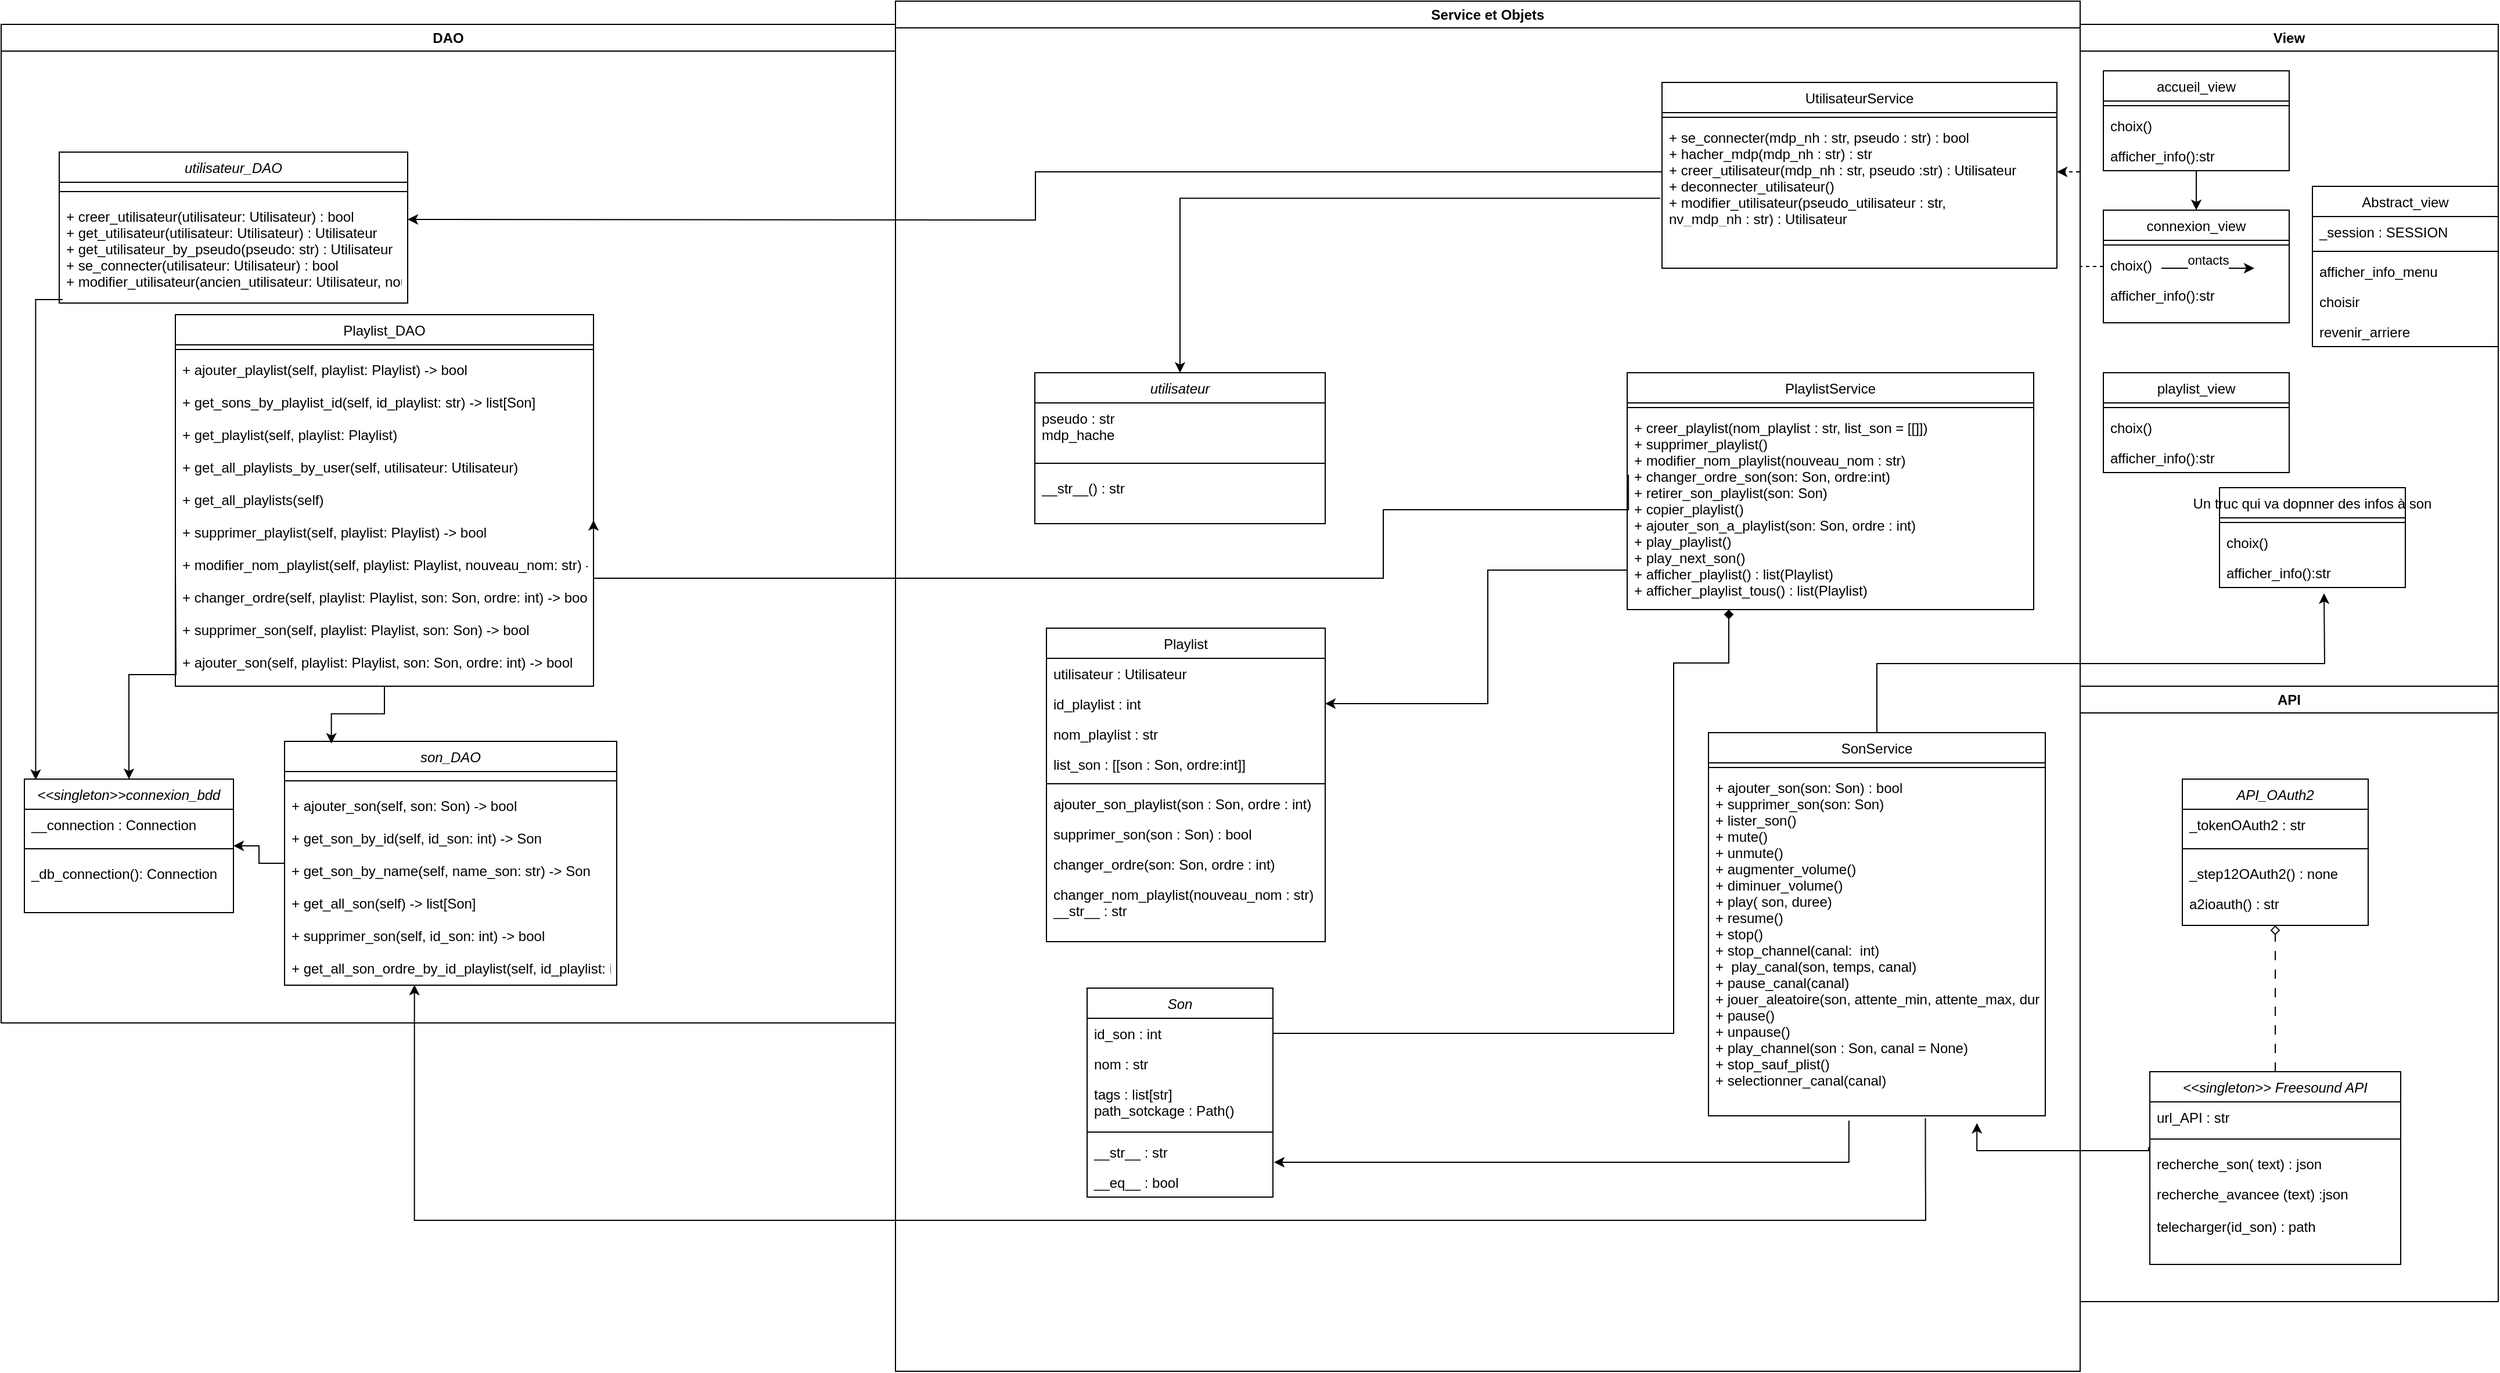 <mxfile version="24.8.8">
  <diagram id="C5RBs43oDa-KdzZeNtuy" name="Page-1">
    <mxGraphModel dx="1914" dy="874" grid="1" gridSize="10" guides="1" tooltips="1" connect="1" arrows="1" fold="1" page="1" pageScale="1" pageWidth="827" pageHeight="1169" math="0" shadow="0">
      <root>
        <mxCell id="WIyWlLk6GJQsqaUBKTNV-0" />
        <mxCell id="WIyWlLk6GJQsqaUBKTNV-1" parent="WIyWlLk6GJQsqaUBKTNV-0" />
        <mxCell id="UJgr32r0x14f-edrb7Fj-38" value="View" style="swimlane;whiteSpace=wrap;html=1;" parent="WIyWlLk6GJQsqaUBKTNV-1" vertex="1">
          <mxGeometry x="1170" y="100" width="360" height="570" as="geometry" />
        </mxCell>
        <mxCell id="UJgr32r0x14f-edrb7Fj-39" value="Abstract_view" style="swimlane;fontStyle=0;align=center;verticalAlign=top;childLayout=stackLayout;horizontal=1;startSize=26;horizontalStack=0;resizeParent=1;resizeLast=0;collapsible=1;marginBottom=0;rounded=0;shadow=0;strokeWidth=1;" parent="UJgr32r0x14f-edrb7Fj-38" vertex="1">
          <mxGeometry x="200" y="139.5" width="160" height="138" as="geometry">
            <mxRectangle x="340" y="380" width="170" height="26" as="alternateBounds" />
          </mxGeometry>
        </mxCell>
        <mxCell id="UJgr32r0x14f-edrb7Fj-40" value="_session : SESSION" style="text;align=left;verticalAlign=top;spacingLeft=4;spacingRight=4;overflow=hidden;rotatable=0;points=[[0,0.5],[1,0.5]];portConstraint=eastwest;" parent="UJgr32r0x14f-edrb7Fj-39" vertex="1">
          <mxGeometry y="26" width="160" height="26" as="geometry" />
        </mxCell>
        <mxCell id="UJgr32r0x14f-edrb7Fj-41" value="" style="line;html=1;strokeWidth=1;align=left;verticalAlign=middle;spacingTop=-1;spacingLeft=3;spacingRight=3;rotatable=0;labelPosition=right;points=[];portConstraint=eastwest;" parent="UJgr32r0x14f-edrb7Fj-39" vertex="1">
          <mxGeometry y="52" width="160" height="8" as="geometry" />
        </mxCell>
        <mxCell id="UJgr32r0x14f-edrb7Fj-107" value="afficher_info_menu" style="text;align=left;verticalAlign=top;spacingLeft=4;spacingRight=4;overflow=hidden;rotatable=0;points=[[0,0.5],[1,0.5]];portConstraint=eastwest;" parent="UJgr32r0x14f-edrb7Fj-39" vertex="1">
          <mxGeometry y="60" width="160" height="26" as="geometry" />
        </mxCell>
        <mxCell id="UJgr32r0x14f-edrb7Fj-108" value="choisir" style="text;align=left;verticalAlign=top;spacingLeft=4;spacingRight=4;overflow=hidden;rotatable=0;points=[[0,0.5],[1,0.5]];portConstraint=eastwest;" parent="UJgr32r0x14f-edrb7Fj-39" vertex="1">
          <mxGeometry y="86" width="160" height="26" as="geometry" />
        </mxCell>
        <mxCell id="UJgr32r0x14f-edrb7Fj-109" value="revenir_arriere" style="text;align=left;verticalAlign=top;spacingLeft=4;spacingRight=4;overflow=hidden;rotatable=0;points=[[0,0.5],[1,0.5]];portConstraint=eastwest;" parent="UJgr32r0x14f-edrb7Fj-39" vertex="1">
          <mxGeometry y="112" width="160" height="26" as="geometry" />
        </mxCell>
        <mxCell id="VLZR5v5O_BQbN2B3aegR-58" style="edgeStyle=orthogonalEdgeStyle;rounded=0;orthogonalLoop=1;jettySize=auto;html=1;entryX=0.5;entryY=0;entryDx=0;entryDy=0;" parent="UJgr32r0x14f-edrb7Fj-38" source="UJgr32r0x14f-edrb7Fj-42" target="UJgr32r0x14f-edrb7Fj-45" edge="1">
          <mxGeometry relative="1" as="geometry" />
        </mxCell>
        <mxCell id="UJgr32r0x14f-edrb7Fj-42" value="accueil_view" style="swimlane;fontStyle=0;align=center;verticalAlign=top;childLayout=stackLayout;horizontal=1;startSize=26;horizontalStack=0;resizeParent=1;resizeLast=0;collapsible=1;marginBottom=0;rounded=0;shadow=0;strokeWidth=1;" parent="UJgr32r0x14f-edrb7Fj-38" vertex="1">
          <mxGeometry x="20" y="40" width="160" height="86" as="geometry">
            <mxRectangle x="340" y="380" width="170" height="26" as="alternateBounds" />
          </mxGeometry>
        </mxCell>
        <mxCell id="UJgr32r0x14f-edrb7Fj-44" value="" style="line;html=1;strokeWidth=1;align=left;verticalAlign=middle;spacingTop=-1;spacingLeft=3;spacingRight=3;rotatable=0;labelPosition=right;points=[];portConstraint=eastwest;" parent="UJgr32r0x14f-edrb7Fj-42" vertex="1">
          <mxGeometry y="26" width="160" height="8" as="geometry" />
        </mxCell>
        <mxCell id="VLZR5v5O_BQbN2B3aegR-35" value="choix()" style="text;align=left;verticalAlign=top;spacingLeft=4;spacingRight=4;overflow=hidden;rotatable=0;points=[[0,0.5],[1,0.5]];portConstraint=eastwest;" parent="UJgr32r0x14f-edrb7Fj-42" vertex="1">
          <mxGeometry y="34" width="160" height="26" as="geometry" />
        </mxCell>
        <mxCell id="VLZR5v5O_BQbN2B3aegR-39" value="afficher_info():str" style="text;align=left;verticalAlign=top;spacingLeft=4;spacingRight=4;overflow=hidden;rotatable=0;points=[[0,0.5],[1,0.5]];portConstraint=eastwest;" parent="UJgr32r0x14f-edrb7Fj-42" vertex="1">
          <mxGeometry y="60" width="160" height="26" as="geometry" />
        </mxCell>
        <mxCell id="UJgr32r0x14f-edrb7Fj-45" value="connexion_view" style="swimlane;fontStyle=0;align=center;verticalAlign=top;childLayout=stackLayout;horizontal=1;startSize=26;horizontalStack=0;resizeParent=1;resizeLast=0;collapsible=1;marginBottom=0;rounded=0;shadow=0;strokeWidth=1;" parent="UJgr32r0x14f-edrb7Fj-38" vertex="1">
          <mxGeometry x="20" y="160" width="160" height="97" as="geometry">
            <mxRectangle x="340" y="380" width="170" height="26" as="alternateBounds" />
          </mxGeometry>
        </mxCell>
        <mxCell id="UJgr32r0x14f-edrb7Fj-47" value="" style="line;html=1;strokeWidth=1;align=left;verticalAlign=middle;spacingTop=-1;spacingLeft=3;spacingRight=3;rotatable=0;labelPosition=right;points=[];portConstraint=eastwest;" parent="UJgr32r0x14f-edrb7Fj-45" vertex="1">
          <mxGeometry y="26" width="160" height="8" as="geometry" />
        </mxCell>
        <mxCell id="VLZR5v5O_BQbN2B3aegR-36" value="choix()" style="text;align=left;verticalAlign=top;spacingLeft=4;spacingRight=4;overflow=hidden;rotatable=0;points=[[0,0.5],[1,0.5]];portConstraint=eastwest;" parent="UJgr32r0x14f-edrb7Fj-45" vertex="1">
          <mxGeometry y="34" width="160" height="26" as="geometry" />
        </mxCell>
        <mxCell id="VLZR5v5O_BQbN2B3aegR-40" value="afficher_info():str" style="text;align=left;verticalAlign=top;spacingLeft=4;spacingRight=4;overflow=hidden;rotatable=0;points=[[0,0.5],[1,0.5]];portConstraint=eastwest;" parent="UJgr32r0x14f-edrb7Fj-45" vertex="1">
          <mxGeometry y="60" width="160" height="26" as="geometry" />
        </mxCell>
        <mxCell id="UJgr32r0x14f-edrb7Fj-51" value="playlist_view" style="swimlane;fontStyle=0;align=center;verticalAlign=top;childLayout=stackLayout;horizontal=1;startSize=26;horizontalStack=0;resizeParent=1;resizeLast=0;collapsible=1;marginBottom=0;rounded=0;shadow=0;strokeWidth=1;" parent="UJgr32r0x14f-edrb7Fj-38" vertex="1">
          <mxGeometry x="20" y="300" width="160" height="86" as="geometry">
            <mxRectangle x="340" y="380" width="170" height="26" as="alternateBounds" />
          </mxGeometry>
        </mxCell>
        <mxCell id="UJgr32r0x14f-edrb7Fj-53" value="" style="line;html=1;strokeWidth=1;align=left;verticalAlign=middle;spacingTop=-1;spacingLeft=3;spacingRight=3;rotatable=0;labelPosition=right;points=[];portConstraint=eastwest;" parent="UJgr32r0x14f-edrb7Fj-51" vertex="1">
          <mxGeometry y="26" width="160" height="8" as="geometry" />
        </mxCell>
        <mxCell id="VLZR5v5O_BQbN2B3aegR-37" value="choix()" style="text;align=left;verticalAlign=top;spacingLeft=4;spacingRight=4;overflow=hidden;rotatable=0;points=[[0,0.5],[1,0.5]];portConstraint=eastwest;" parent="UJgr32r0x14f-edrb7Fj-51" vertex="1">
          <mxGeometry y="34" width="160" height="26" as="geometry" />
        </mxCell>
        <mxCell id="VLZR5v5O_BQbN2B3aegR-42" value="afficher_info():str" style="text;align=left;verticalAlign=top;spacingLeft=4;spacingRight=4;overflow=hidden;rotatable=0;points=[[0,0.5],[1,0.5]];portConstraint=eastwest;" parent="UJgr32r0x14f-edrb7Fj-51" vertex="1">
          <mxGeometry y="60" width="160" height="26" as="geometry" />
        </mxCell>
        <mxCell id="xGXVGMgRgatBavG7CIp4-12" value="Un truc qui va dopnner des infos à son&#xa;" style="swimlane;fontStyle=0;align=center;verticalAlign=top;childLayout=stackLayout;horizontal=1;startSize=26;horizontalStack=0;resizeParent=1;resizeLast=0;collapsible=1;marginBottom=0;rounded=0;shadow=0;strokeWidth=1;" parent="UJgr32r0x14f-edrb7Fj-38" vertex="1">
          <mxGeometry x="120" y="399" width="160" height="86" as="geometry">
            <mxRectangle x="340" y="380" width="170" height="26" as="alternateBounds" />
          </mxGeometry>
        </mxCell>
        <mxCell id="xGXVGMgRgatBavG7CIp4-13" value="" style="line;html=1;strokeWidth=1;align=left;verticalAlign=middle;spacingTop=-1;spacingLeft=3;spacingRight=3;rotatable=0;labelPosition=right;points=[];portConstraint=eastwest;" parent="xGXVGMgRgatBavG7CIp4-12" vertex="1">
          <mxGeometry y="26" width="160" height="8" as="geometry" />
        </mxCell>
        <mxCell id="xGXVGMgRgatBavG7CIp4-14" value="choix()" style="text;align=left;verticalAlign=top;spacingLeft=4;spacingRight=4;overflow=hidden;rotatable=0;points=[[0,0.5],[1,0.5]];portConstraint=eastwest;" parent="xGXVGMgRgatBavG7CIp4-12" vertex="1">
          <mxGeometry y="34" width="160" height="26" as="geometry" />
        </mxCell>
        <mxCell id="xGXVGMgRgatBavG7CIp4-15" value="afficher_info():str" style="text;align=left;verticalAlign=top;spacingLeft=4;spacingRight=4;overflow=hidden;rotatable=0;points=[[0,0.5],[1,0.5]];portConstraint=eastwest;" parent="xGXVGMgRgatBavG7CIp4-12" vertex="1">
          <mxGeometry y="60" width="160" height="26" as="geometry" />
        </mxCell>
        <mxCell id="UJgr32r0x14f-edrb7Fj-54" value="API" style="swimlane;whiteSpace=wrap;html=1;" parent="WIyWlLk6GJQsqaUBKTNV-1" vertex="1">
          <mxGeometry x="1170" y="670" width="360" height="530" as="geometry">
            <mxRectangle x="1170" y="670" width="60" height="30" as="alternateBounds" />
          </mxGeometry>
        </mxCell>
        <mxCell id="UJgr32r0x14f-edrb7Fj-5" value="&lt;&lt;singleton&gt;&gt; Freesound API" style="swimlane;fontStyle=2;align=center;verticalAlign=top;childLayout=stackLayout;horizontal=1;startSize=26;horizontalStack=0;resizeParent=1;resizeLast=0;collapsible=1;marginBottom=0;rounded=0;shadow=0;strokeWidth=1;" parent="UJgr32r0x14f-edrb7Fj-54" vertex="1">
          <mxGeometry x="60" y="332" width="216" height="166" as="geometry">
            <mxRectangle x="230" y="140" width="160" height="26" as="alternateBounds" />
          </mxGeometry>
        </mxCell>
        <mxCell id="UJgr32r0x14f-edrb7Fj-6" value="url_API : str" style="text;align=left;verticalAlign=top;spacingLeft=4;spacingRight=4;overflow=hidden;rotatable=0;points=[[0,0.5],[1,0.5]];portConstraint=eastwest;" parent="UJgr32r0x14f-edrb7Fj-5" vertex="1">
          <mxGeometry y="26" width="216" height="24" as="geometry" />
        </mxCell>
        <mxCell id="UJgr32r0x14f-edrb7Fj-10" value="" style="line;html=1;strokeWidth=1;align=left;verticalAlign=middle;spacingTop=-1;spacingLeft=3;spacingRight=3;rotatable=0;labelPosition=right;points=[];portConstraint=eastwest;" parent="UJgr32r0x14f-edrb7Fj-5" vertex="1">
          <mxGeometry y="50" width="216" height="16" as="geometry" />
        </mxCell>
        <mxCell id="UJgr32r0x14f-edrb7Fj-11" value="recherche_son( text) : json" style="text;align=left;verticalAlign=top;spacingLeft=4;spacingRight=4;overflow=hidden;rotatable=0;points=[[0,0.5],[1,0.5]];portConstraint=eastwest;rounded=0;shadow=0;html=0;" parent="UJgr32r0x14f-edrb7Fj-5" vertex="1">
          <mxGeometry y="66" width="216" height="26" as="geometry" />
        </mxCell>
        <mxCell id="UJgr32r0x14f-edrb7Fj-12" value="recherche_avancee (text) :json" style="text;align=left;verticalAlign=top;spacingLeft=4;spacingRight=4;overflow=hidden;rotatable=0;points=[[0,0.5],[1,0.5]];portConstraint=eastwest;" parent="UJgr32r0x14f-edrb7Fj-5" vertex="1">
          <mxGeometry y="92" width="216" height="28" as="geometry" />
        </mxCell>
        <mxCell id="k4YyRH8g6qEMDZz-mZ2C-24" value="telecharger(id_son) : path" style="text;align=left;verticalAlign=top;spacingLeft=4;spacingRight=4;overflow=hidden;rotatable=0;points=[[0,0.5],[1,0.5]];portConstraint=eastwest;rounded=0;shadow=0;html=0;" parent="UJgr32r0x14f-edrb7Fj-5" vertex="1">
          <mxGeometry y="120" width="216" height="26" as="geometry" />
        </mxCell>
        <mxCell id="UJgr32r0x14f-edrb7Fj-13" value="API_OAuth2" style="swimlane;fontStyle=2;align=center;verticalAlign=top;childLayout=stackLayout;horizontal=1;startSize=26;horizontalStack=0;resizeParent=1;resizeLast=0;collapsible=1;marginBottom=0;rounded=0;shadow=0;strokeWidth=1;" parent="UJgr32r0x14f-edrb7Fj-54" vertex="1">
          <mxGeometry x="88" y="80" width="160" height="126" as="geometry">
            <mxRectangle x="230" y="140" width="160" height="26" as="alternateBounds" />
          </mxGeometry>
        </mxCell>
        <mxCell id="UJgr32r0x14f-edrb7Fj-14" value="_tokenOAuth2 : str" style="text;align=left;verticalAlign=top;spacingLeft=4;spacingRight=4;overflow=hidden;rotatable=0;points=[[0,0.5],[1,0.5]];portConstraint=eastwest;" parent="UJgr32r0x14f-edrb7Fj-13" vertex="1">
          <mxGeometry y="26" width="160" height="26" as="geometry" />
        </mxCell>
        <mxCell id="UJgr32r0x14f-edrb7Fj-18" value="" style="line;html=1;strokeWidth=1;align=left;verticalAlign=middle;spacingTop=-1;spacingLeft=3;spacingRight=3;rotatable=0;labelPosition=right;points=[];portConstraint=eastwest;" parent="UJgr32r0x14f-edrb7Fj-13" vertex="1">
          <mxGeometry y="52" width="160" height="16" as="geometry" />
        </mxCell>
        <mxCell id="UJgr32r0x14f-edrb7Fj-19" value="_step12OAuth2() : none" style="text;align=left;verticalAlign=top;spacingLeft=4;spacingRight=4;overflow=hidden;rotatable=0;points=[[0,0.5],[1,0.5]];portConstraint=eastwest;rounded=0;shadow=0;html=0;" parent="UJgr32r0x14f-edrb7Fj-13" vertex="1">
          <mxGeometry y="68" width="160" height="26" as="geometry" />
        </mxCell>
        <mxCell id="UJgr32r0x14f-edrb7Fj-20" value="a2ioauth() : str" style="text;align=left;verticalAlign=top;spacingLeft=4;spacingRight=4;overflow=hidden;rotatable=0;points=[[0,0.5],[1,0.5]];portConstraint=eastwest;" parent="UJgr32r0x14f-edrb7Fj-13" vertex="1">
          <mxGeometry y="94" width="160" height="32" as="geometry" />
        </mxCell>
        <mxCell id="UJgr32r0x14f-edrb7Fj-104" style="edgeStyle=orthogonalEdgeStyle;rounded=0;orthogonalLoop=1;jettySize=auto;html=1;endArrow=diamond;endFill=0;dashed=1;dashPattern=8 8;" parent="UJgr32r0x14f-edrb7Fj-54" source="UJgr32r0x14f-edrb7Fj-5" target="UJgr32r0x14f-edrb7Fj-13" edge="1">
          <mxGeometry relative="1" as="geometry">
            <mxPoint x="170" y="210" as="targetPoint" />
          </mxGeometry>
        </mxCell>
        <mxCell id="UJgr32r0x14f-edrb7Fj-88" value="Service et Objets" style="swimlane;whiteSpace=wrap;html=1;" parent="WIyWlLk6GJQsqaUBKTNV-1" vertex="1">
          <mxGeometry x="150" y="80" width="1020" height="1180" as="geometry" />
        </mxCell>
        <mxCell id="k4YyRH8g6qEMDZz-mZ2C-4" value="Son" style="swimlane;fontStyle=2;align=center;verticalAlign=top;childLayout=stackLayout;horizontal=1;startSize=26;horizontalStack=0;resizeParent=1;resizeLast=0;collapsible=1;marginBottom=0;rounded=0;shadow=0;strokeWidth=1;" parent="UJgr32r0x14f-edrb7Fj-88" vertex="1">
          <mxGeometry x="165" y="850" width="160" height="180" as="geometry">
            <mxRectangle x="230" y="140" width="160" height="26" as="alternateBounds" />
          </mxGeometry>
        </mxCell>
        <mxCell id="k4YyRH8g6qEMDZz-mZ2C-5" value="id_son : int" style="text;align=left;verticalAlign=top;spacingLeft=4;spacingRight=4;overflow=hidden;rotatable=0;points=[[0,0.5],[1,0.5]];portConstraint=eastwest;rounded=0;shadow=0;html=0;" parent="k4YyRH8g6qEMDZz-mZ2C-4" vertex="1">
          <mxGeometry y="26" width="160" height="26" as="geometry" />
        </mxCell>
        <mxCell id="k4YyRH8g6qEMDZz-mZ2C-6" value="nom : str" style="text;align=left;verticalAlign=top;spacingLeft=4;spacingRight=4;overflow=hidden;rotatable=0;points=[[0,0.5],[1,0.5]];portConstraint=eastwest;rounded=0;shadow=0;html=0;" parent="k4YyRH8g6qEMDZz-mZ2C-4" vertex="1">
          <mxGeometry y="52" width="160" height="26" as="geometry" />
        </mxCell>
        <mxCell id="k4YyRH8g6qEMDZz-mZ2C-7" value="tags : list[str]&#xa;path_sotckage : Path()" style="text;align=left;verticalAlign=top;spacingLeft=4;spacingRight=4;overflow=hidden;rotatable=0;points=[[0,0.5],[1,0.5]];portConstraint=eastwest;rounded=0;shadow=0;html=0;" parent="k4YyRH8g6qEMDZz-mZ2C-4" vertex="1">
          <mxGeometry y="78" width="160" height="42" as="geometry" />
        </mxCell>
        <mxCell id="k4YyRH8g6qEMDZz-mZ2C-8" value="" style="line;html=1;strokeWidth=1;align=left;verticalAlign=middle;spacingTop=-1;spacingLeft=3;spacingRight=3;rotatable=0;labelPosition=right;points=[];portConstraint=eastwest;" parent="k4YyRH8g6qEMDZz-mZ2C-4" vertex="1">
          <mxGeometry y="120" width="160" height="8" as="geometry" />
        </mxCell>
        <mxCell id="k4YyRH8g6qEMDZz-mZ2C-9" value="__str__ : str" style="text;align=left;verticalAlign=top;spacingLeft=4;spacingRight=4;overflow=hidden;rotatable=0;points=[[0,0.5],[1,0.5]];portConstraint=eastwest;" parent="k4YyRH8g6qEMDZz-mZ2C-4" vertex="1">
          <mxGeometry y="128" width="160" height="26" as="geometry" />
        </mxCell>
        <mxCell id="k4YyRH8g6qEMDZz-mZ2C-10" value="__eq__ : bool" style="text;align=left;verticalAlign=top;spacingLeft=4;spacingRight=4;overflow=hidden;rotatable=0;points=[[0,0.5],[1,0.5]];portConstraint=eastwest;" parent="k4YyRH8g6qEMDZz-mZ2C-4" vertex="1">
          <mxGeometry y="154" width="160" height="26" as="geometry" />
        </mxCell>
        <mxCell id="VLZR5v5O_BQbN2B3aegR-53" style="edgeStyle=orthogonalEdgeStyle;rounded=0;orthogonalLoop=1;jettySize=auto;html=1;endArrow=diamond;endFill=1;exitX=1;exitY=0.5;exitDx=0;exitDy=0;entryX=0.25;entryY=1;entryDx=0;entryDy=0;" parent="UJgr32r0x14f-edrb7Fj-88" source="k4YyRH8g6qEMDZz-mZ2C-5" target="7O-AZKerB7MyMsO3pKYQ-2" edge="1">
          <mxGeometry relative="1" as="geometry">
            <mxPoint x="446.56" y="907.96" as="sourcePoint" />
            <mxPoint x="669.0" y="670.0" as="targetPoint" />
            <Array as="points">
              <mxPoint x="670" y="889" />
              <mxPoint x="670" y="570" />
              <mxPoint x="718" y="570" />
            </Array>
          </mxGeometry>
        </mxCell>
        <mxCell id="k4YyRH8g6qEMDZz-mZ2C-11" value="Playlist" style="swimlane;fontStyle=0;align=center;verticalAlign=top;childLayout=stackLayout;horizontal=1;startSize=26;horizontalStack=0;resizeParent=1;resizeLast=0;collapsible=1;marginBottom=0;rounded=0;shadow=0;strokeWidth=1;" parent="UJgr32r0x14f-edrb7Fj-88" vertex="1">
          <mxGeometry x="130" y="540" width="240" height="270" as="geometry">
            <mxRectangle x="550" y="140" width="160" height="26" as="alternateBounds" />
          </mxGeometry>
        </mxCell>
        <mxCell id="k4YyRH8g6qEMDZz-mZ2C-12" value="utilisateur : Utilisateur" style="text;align=left;verticalAlign=top;spacingLeft=4;spacingRight=4;overflow=hidden;rotatable=0;points=[[0,0.5],[1,0.5]];portConstraint=eastwest;" parent="k4YyRH8g6qEMDZz-mZ2C-11" vertex="1">
          <mxGeometry y="26" width="240" height="26" as="geometry" />
        </mxCell>
        <mxCell id="k4YyRH8g6qEMDZz-mZ2C-13" value="id_playlist : int" style="text;align=left;verticalAlign=top;spacingLeft=4;spacingRight=4;overflow=hidden;rotatable=0;points=[[0,0.5],[1,0.5]];portConstraint=eastwest;" parent="k4YyRH8g6qEMDZz-mZ2C-11" vertex="1">
          <mxGeometry y="52" width="240" height="26" as="geometry" />
        </mxCell>
        <mxCell id="k4YyRH8g6qEMDZz-mZ2C-14" value="nom_playlist : str" style="text;align=left;verticalAlign=top;spacingLeft=4;spacingRight=4;overflow=hidden;rotatable=0;points=[[0,0.5],[1,0.5]];portConstraint=eastwest;" parent="k4YyRH8g6qEMDZz-mZ2C-11" vertex="1">
          <mxGeometry y="78" width="240" height="26" as="geometry" />
        </mxCell>
        <mxCell id="k4YyRH8g6qEMDZz-mZ2C-15" value="list_son : [[son : Son, ordre:int]]" style="text;align=left;verticalAlign=top;spacingLeft=4;spacingRight=4;overflow=hidden;rotatable=0;points=[[0,0.5],[1,0.5]];portConstraint=eastwest;" parent="k4YyRH8g6qEMDZz-mZ2C-11" vertex="1">
          <mxGeometry y="104" width="240" height="26" as="geometry" />
        </mxCell>
        <mxCell id="k4YyRH8g6qEMDZz-mZ2C-16" value="" style="line;html=1;strokeWidth=1;align=left;verticalAlign=middle;spacingTop=-1;spacingLeft=3;spacingRight=3;rotatable=0;labelPosition=right;points=[];portConstraint=eastwest;" parent="k4YyRH8g6qEMDZz-mZ2C-11" vertex="1">
          <mxGeometry y="130" width="240" height="8" as="geometry" />
        </mxCell>
        <mxCell id="k4YyRH8g6qEMDZz-mZ2C-17" value="ajouter_son_playlist(son : Son, ordre : int)" style="text;align=left;verticalAlign=top;spacingLeft=4;spacingRight=4;overflow=hidden;rotatable=0;points=[[0,0.5],[1,0.5]];portConstraint=eastwest;" parent="k4YyRH8g6qEMDZz-mZ2C-11" vertex="1">
          <mxGeometry y="138" width="240" height="26" as="geometry" />
        </mxCell>
        <mxCell id="k4YyRH8g6qEMDZz-mZ2C-18" value="supprimer_son(son : Son) : bool" style="text;align=left;verticalAlign=top;spacingLeft=4;spacingRight=4;overflow=hidden;rotatable=0;points=[[0,0.5],[1,0.5]];portConstraint=eastwest;" parent="k4YyRH8g6qEMDZz-mZ2C-11" vertex="1">
          <mxGeometry y="164" width="240" height="26" as="geometry" />
        </mxCell>
        <mxCell id="k4YyRH8g6qEMDZz-mZ2C-19" value="changer_ordre(son: Son, ordre : int)" style="text;align=left;verticalAlign=top;spacingLeft=4;spacingRight=4;overflow=hidden;rotatable=0;points=[[0,0.5],[1,0.5]];portConstraint=eastwest;" parent="k4YyRH8g6qEMDZz-mZ2C-11" vertex="1">
          <mxGeometry y="190" width="240" height="26" as="geometry" />
        </mxCell>
        <mxCell id="k4YyRH8g6qEMDZz-mZ2C-20" value="changer_nom_playlist(nouveau_nom : str)&#xa;__str__ : str" style="text;align=left;verticalAlign=top;spacingLeft=4;spacingRight=4;overflow=hidden;rotatable=0;points=[[0,0.5],[1,0.5]];portConstraint=eastwest;" parent="k4YyRH8g6qEMDZz-mZ2C-11" vertex="1">
          <mxGeometry y="216" width="240" height="44" as="geometry" />
        </mxCell>
        <mxCell id="zkfFHV4jXpPFQw0GAbJ--0" value="utilisateur" style="swimlane;fontStyle=2;align=center;verticalAlign=top;childLayout=stackLayout;horizontal=1;startSize=26;horizontalStack=0;resizeParent=1;resizeLast=0;collapsible=1;marginBottom=0;rounded=0;shadow=0;strokeWidth=1;" parent="UJgr32r0x14f-edrb7Fj-88" vertex="1">
          <mxGeometry x="120" y="320" width="250" height="130" as="geometry">
            <mxRectangle x="230" y="140" width="160" height="26" as="alternateBounds" />
          </mxGeometry>
        </mxCell>
        <mxCell id="zkfFHV4jXpPFQw0GAbJ--1" value="pseudo : str&#xa;mdp_hache" style="text;align=left;verticalAlign=top;spacingLeft=4;spacingRight=4;overflow=hidden;rotatable=0;points=[[0,0.5],[1,0.5]];portConstraint=eastwest;" parent="zkfFHV4jXpPFQw0GAbJ--0" vertex="1">
          <mxGeometry y="26" width="250" height="44" as="geometry" />
        </mxCell>
        <mxCell id="zkfFHV4jXpPFQw0GAbJ--4" value="" style="line;html=1;strokeWidth=1;align=left;verticalAlign=middle;spacingTop=-1;spacingLeft=3;spacingRight=3;rotatable=0;labelPosition=right;points=[];portConstraint=eastwest;" parent="zkfFHV4jXpPFQw0GAbJ--0" vertex="1">
          <mxGeometry y="70" width="250" height="16" as="geometry" />
        </mxCell>
        <mxCell id="HvgJ_urgUsE3PVji6OEo-0" value="__str__() : str" style="text;align=left;verticalAlign=top;spacingLeft=4;spacingRight=4;overflow=hidden;rotatable=0;points=[[0,0.5],[1,0.5]];portConstraint=eastwest;" parent="zkfFHV4jXpPFQw0GAbJ--0" vertex="1">
          <mxGeometry y="86" width="250" height="34" as="geometry" />
        </mxCell>
        <mxCell id="7O-AZKerB7MyMsO3pKYQ-2" value="PlaylistService" style="swimlane;fontStyle=0;align=center;verticalAlign=top;childLayout=stackLayout;horizontal=1;startSize=26;horizontalStack=0;resizeParent=1;resizeLast=0;collapsible=1;marginBottom=0;rounded=0;shadow=0;strokeWidth=1;" parent="UJgr32r0x14f-edrb7Fj-88" vertex="1">
          <mxGeometry x="630" y="320" width="350" height="204" as="geometry">
            <mxRectangle x="550" y="140" width="160" height="26" as="alternateBounds" />
          </mxGeometry>
        </mxCell>
        <mxCell id="7O-AZKerB7MyMsO3pKYQ-7" value="" style="line;html=1;strokeWidth=1;align=left;verticalAlign=middle;spacingTop=-1;spacingLeft=3;spacingRight=3;rotatable=0;labelPosition=right;points=[];portConstraint=eastwest;" parent="7O-AZKerB7MyMsO3pKYQ-2" vertex="1">
          <mxGeometry y="26" width="350" height="8" as="geometry" />
        </mxCell>
        <mxCell id="7O-AZKerB7MyMsO3pKYQ-13" value="+ creer_playlist(nom_playlist : str, list_son = [[]])&#xa;+ supprimer_playlist() &#xa;+ modifier_nom_playlist(nouveau_nom : str)&#xa;+ changer_ordre_son(son: Son, ordre:int)&#xa;+ retirer_son_playlist(son: Son)&#xa;+ copier_playlist()&#xa;+ ajouter_son_a_playlist(son: Son, ordre : int)&#xa;+ play_playlist()&#xa;+ play_next_son()&#xa;+ afficher_playlist() : list(Playlist)&#xa;+ afficher_playlist_tous() : list(Playlist)&#xa;" style="text;align=left;verticalAlign=top;spacingLeft=4;spacingRight=4;overflow=hidden;rotatable=0;points=[[0,0.5],[1,0.5]];portConstraint=eastwest;" parent="7O-AZKerB7MyMsO3pKYQ-2" vertex="1">
          <mxGeometry y="34" width="350" height="170" as="geometry" />
        </mxCell>
        <mxCell id="7O-AZKerB7MyMsO3pKYQ-14" value="UtilisateurService" style="swimlane;fontStyle=0;align=center;verticalAlign=top;childLayout=stackLayout;horizontal=1;startSize=26;horizontalStack=0;resizeParent=1;resizeLast=0;collapsible=1;marginBottom=0;rounded=0;shadow=0;strokeWidth=1;" parent="UJgr32r0x14f-edrb7Fj-88" vertex="1">
          <mxGeometry x="660" y="70" width="340" height="160" as="geometry">
            <mxRectangle x="550" y="140" width="160" height="26" as="alternateBounds" />
          </mxGeometry>
        </mxCell>
        <mxCell id="7O-AZKerB7MyMsO3pKYQ-16" value="" style="line;html=1;strokeWidth=1;align=left;verticalAlign=middle;spacingTop=-1;spacingLeft=3;spacingRight=3;rotatable=0;labelPosition=right;points=[];portConstraint=eastwest;" parent="7O-AZKerB7MyMsO3pKYQ-14" vertex="1">
          <mxGeometry y="26" width="340" height="8" as="geometry" />
        </mxCell>
        <mxCell id="7O-AZKerB7MyMsO3pKYQ-17" value="+ se_connecter(mdp_nh : str, pseudo : str) : bool&#xa;+ hacher_mdp(mdp_nh : str) : str&#xa;+ creer_utilisateur(mdp_nh : str, pseudo :str) : Utilisateur&#xa;+ deconnecter_utilisateur()&#xa;+ modifier_utilisateur(pseudo_utilisateur : str, &#xa;nv_mdp_nh : str) : Utilisateur&#xa;&#xa;" style="text;align=left;verticalAlign=top;spacingLeft=4;spacingRight=4;overflow=hidden;rotatable=0;points=[[0,0.5],[1,0.5]];portConstraint=eastwest;" parent="7O-AZKerB7MyMsO3pKYQ-14" vertex="1">
          <mxGeometry y="34" width="340" height="86" as="geometry" />
        </mxCell>
        <mxCell id="VLZR5v5O_BQbN2B3aegR-51" style="edgeStyle=orthogonalEdgeStyle;rounded=0;orthogonalLoop=1;jettySize=auto;html=1;exitX=-0.004;exitY=0.765;exitDx=0;exitDy=0;exitPerimeter=0;" parent="UJgr32r0x14f-edrb7Fj-88" source="7O-AZKerB7MyMsO3pKYQ-17" target="zkfFHV4jXpPFQw0GAbJ--0" edge="1">
          <mxGeometry relative="1" as="geometry">
            <mxPoint x="790" y="250" as="sourcePoint" />
          </mxGeometry>
        </mxCell>
        <mxCell id="HvgJ_urgUsE3PVji6OEo-1" value="" style="edgeStyle=orthogonalEdgeStyle;rounded=0;orthogonalLoop=1;jettySize=auto;html=1;entryX=1;entryY=0.5;entryDx=0;entryDy=0;exitX=0;exitY=0.5;exitDx=0;exitDy=0;" parent="UJgr32r0x14f-edrb7Fj-88" source="7O-AZKerB7MyMsO3pKYQ-13" target="k4YyRH8g6qEMDZz-mZ2C-13" edge="1">
          <mxGeometry relative="1" as="geometry">
            <mxPoint x="750" y="560" as="sourcePoint" />
            <mxPoint x="-120" y="731" as="targetPoint" />
            <Array as="points">
              <mxPoint x="630" y="490" />
              <mxPoint x="510" y="490" />
              <mxPoint x="510" y="605" />
            </Array>
          </mxGeometry>
        </mxCell>
        <mxCell id="VLZR5v5O_BQbN2B3aegR-57" style="edgeStyle=orthogonalEdgeStyle;rounded=0;orthogonalLoop=1;jettySize=auto;html=1;dashed=1;" parent="WIyWlLk6GJQsqaUBKTNV-1" source="UJgr32r0x14f-edrb7Fj-45" target="7O-AZKerB7MyMsO3pKYQ-17" edge="1">
          <mxGeometry relative="1" as="geometry">
            <mxPoint x="780" y="309.059" as="targetPoint" />
          </mxGeometry>
        </mxCell>
        <mxCell id="Eq6MTy8cBDpBbfUrAy4F-0" value="ontacts&lt;div&gt;&lt;br&gt;&lt;/div&gt;" style="edgeStyle=none;orthogonalLoop=1;jettySize=auto;html=1;rounded=0;" parent="WIyWlLk6GJQsqaUBKTNV-1" edge="1">
          <mxGeometry width="80" relative="1" as="geometry">
            <mxPoint x="1240" y="310" as="sourcePoint" />
            <mxPoint x="1320" y="310" as="targetPoint" />
            <Array as="points" />
          </mxGeometry>
        </mxCell>
        <mxCell id="7O-AZKerB7MyMsO3pKYQ-24" style="edgeStyle=orthogonalEdgeStyle;rounded=0;orthogonalLoop=1;jettySize=auto;html=1;entryX=0.391;entryY=0.998;entryDx=0;entryDy=0;entryPerimeter=0;exitX=0.644;exitY=1.007;exitDx=0;exitDy=0;exitPerimeter=0;" parent="WIyWlLk6GJQsqaUBKTNV-1" source="xGXVGMgRgatBavG7CIp4-6" target="UJgr32r0x14f-edrb7Fj-100" edge="1">
          <mxGeometry relative="1" as="geometry">
            <mxPoint x="1037" y="1070" as="sourcePoint" />
            <mxPoint x="-270" y="1130" as="targetPoint" />
            <Array as="points">
              <mxPoint x="1037" y="1080" />
              <mxPoint x="1037" y="1130" />
              <mxPoint x="-264" y="1130" />
            </Array>
          </mxGeometry>
        </mxCell>
        <mxCell id="7O-AZKerB7MyMsO3pKYQ-31" style="edgeStyle=orthogonalEdgeStyle;rounded=0;orthogonalLoop=1;jettySize=auto;html=1;exitX=0;exitY=0.5;exitDx=0;exitDy=0;entryX=1;entryY=0.5;entryDx=0;entryDy=0;" parent="WIyWlLk6GJQsqaUBKTNV-1" source="7O-AZKerB7MyMsO3pKYQ-17" edge="1">
          <mxGeometry relative="1" as="geometry">
            <mxPoint x="490" y="500" as="sourcePoint" />
            <mxPoint x="-270" y="268" as="targetPoint" />
          </mxGeometry>
        </mxCell>
        <mxCell id="xGXVGMgRgatBavG7CIp4-2" value="" style="edgeStyle=orthogonalEdgeStyle;rounded=0;orthogonalLoop=1;jettySize=auto;html=1;entryX=1;entryY=0.5;entryDx=0;entryDy=0;exitX=0.003;exitY=0.317;exitDx=0;exitDy=0;exitPerimeter=0;" parent="WIyWlLk6GJQsqaUBKTNV-1" source="7O-AZKerB7MyMsO3pKYQ-13" target="UJgr32r0x14f-edrb7Fj-134" edge="1">
          <mxGeometry relative="1" as="geometry">
            <mxPoint x="641" y="516" as="sourcePoint" />
            <mxPoint x="640" y="585" as="targetPoint" />
            <Array as="points">
              <mxPoint x="570" y="518" />
              <mxPoint x="570" y="577" />
            </Array>
          </mxGeometry>
        </mxCell>
        <mxCell id="xGXVGMgRgatBavG7CIp4-3" value="SonService" style="swimlane;fontStyle=0;align=center;verticalAlign=top;childLayout=stackLayout;horizontal=1;startSize=26;horizontalStack=0;resizeParent=1;resizeLast=0;collapsible=1;marginBottom=0;rounded=0;shadow=0;strokeWidth=1;" parent="WIyWlLk6GJQsqaUBKTNV-1" vertex="1">
          <mxGeometry x="850" y="710" width="290" height="330" as="geometry">
            <mxRectangle x="550" y="140" width="160" height="26" as="alternateBounds" />
          </mxGeometry>
        </mxCell>
        <mxCell id="xGXVGMgRgatBavG7CIp4-5" value="" style="line;html=1;strokeWidth=1;align=left;verticalAlign=middle;spacingTop=-1;spacingLeft=3;spacingRight=3;rotatable=0;labelPosition=right;points=[];portConstraint=eastwest;" parent="xGXVGMgRgatBavG7CIp4-3" vertex="1">
          <mxGeometry y="26" width="290" height="8" as="geometry" />
        </mxCell>
        <mxCell id="xGXVGMgRgatBavG7CIp4-6" value="+ ajouter_son(son: Son) : bool&#xa;+ supprimer_son(son: Son)&#xa;+ lister_son()&#xa;+ mute()&#xa;+ unmute()&#xa;+ augmenter_volume()&#xa;+ diminuer_volume()&#xa;+ play( son, duree)&#xa;+ resume()&#xa;+ stop()&#xa;+ stop_channel(canal:  int)&#xa;+  play_canal(son, temps, canal)&#xa;+ pause_canal(canal)&#xa;+ jouer_aleatoire(son, attente_min, attente_max, duree, canal)&#xa;+ pause()&#xa;+ unpause()&#xa;+ play_channel(son : Son, canal = None)&#xa;+ stop_sauf_plist()&#xa;+ selectionner_canal(canal)&#xa;" style="text;align=left;verticalAlign=top;spacingLeft=4;spacingRight=4;overflow=hidden;rotatable=0;points=[[0,0.5],[1,0.5]];portConstraint=eastwest;" parent="xGXVGMgRgatBavG7CIp4-3" vertex="1">
          <mxGeometry y="34" width="290" height="296" as="geometry" />
        </mxCell>
        <mxCell id="xGXVGMgRgatBavG7CIp4-7" style="edgeStyle=orthogonalEdgeStyle;rounded=0;orthogonalLoop=1;jettySize=auto;html=1;exitX=-0.005;exitY=-0.038;exitDx=0;exitDy=0;exitPerimeter=0;entryX=0.797;entryY=1.021;entryDx=0;entryDy=0;entryPerimeter=0;" parent="WIyWlLk6GJQsqaUBKTNV-1" source="UJgr32r0x14f-edrb7Fj-11" target="xGXVGMgRgatBavG7CIp4-6" edge="1">
          <mxGeometry relative="1" as="geometry">
            <mxPoint x="1090" y="980" as="sourcePoint" />
            <mxPoint x="1080" y="940" as="targetPoint" />
            <Array as="points">
              <mxPoint x="1229" y="1070" />
              <mxPoint x="1081" y="1070" />
            </Array>
          </mxGeometry>
        </mxCell>
        <mxCell id="xGXVGMgRgatBavG7CIp4-8" style="edgeStyle=orthogonalEdgeStyle;rounded=0;orthogonalLoop=1;jettySize=auto;html=1;entryX=1.006;entryY=0.846;entryDx=0;entryDy=0;exitX=0.417;exitY=1.014;exitDx=0;exitDy=0;exitPerimeter=0;entryPerimeter=0;" parent="WIyWlLk6GJQsqaUBKTNV-1" source="xGXVGMgRgatBavG7CIp4-6" target="k4YyRH8g6qEMDZz-mZ2C-9" edge="1">
          <mxGeometry relative="1" as="geometry">
            <mxPoint x="970" y="1040" as="sourcePoint" />
            <mxPoint x="810" y="1080" as="targetPoint" />
            <Array as="points">
              <mxPoint x="971" y="1080" />
            </Array>
          </mxGeometry>
        </mxCell>
        <mxCell id="xGXVGMgRgatBavG7CIp4-10" style="edgeStyle=orthogonalEdgeStyle;rounded=0;orthogonalLoop=1;jettySize=auto;html=1;exitX=0.5;exitY=0;exitDx=0;exitDy=0;" parent="WIyWlLk6GJQsqaUBKTNV-1" source="xGXVGMgRgatBavG7CIp4-3" edge="1">
          <mxGeometry relative="1" as="geometry">
            <mxPoint x="665" y="430" as="sourcePoint" />
            <mxPoint x="1380" y="590" as="targetPoint" />
          </mxGeometry>
        </mxCell>
        <mxCell id="UJgr32r0x14f-edrb7Fj-70" value="DAO" style="swimlane;whiteSpace=wrap;html=1;startSize=23;" parent="WIyWlLk6GJQsqaUBKTNV-1" vertex="1">
          <mxGeometry x="-620" y="100" width="770" height="860" as="geometry">
            <mxRectangle x="-620" y="100" width="60" height="30" as="alternateBounds" />
          </mxGeometry>
        </mxCell>
        <mxCell id="UJgr32r0x14f-edrb7Fj-71" value="&lt;&lt;singleton&gt;&gt;connexion_bdd" style="swimlane;fontStyle=2;align=center;verticalAlign=top;childLayout=stackLayout;horizontal=1;startSize=26;horizontalStack=0;resizeParent=1;resizeLast=0;collapsible=1;marginBottom=0;rounded=0;shadow=0;strokeWidth=1;" parent="UJgr32r0x14f-edrb7Fj-70" vertex="1">
          <mxGeometry x="20" y="650" width="180" height="115" as="geometry">
            <mxRectangle x="230" y="140" width="160" height="26" as="alternateBounds" />
          </mxGeometry>
        </mxCell>
        <mxCell id="UJgr32r0x14f-edrb7Fj-77" value="__connection : Connection" style="text;align=left;verticalAlign=top;spacingLeft=4;spacingRight=4;overflow=hidden;rotatable=0;points=[[0,0.5],[1,0.5]];portConstraint=eastwest;rounded=0;shadow=0;html=0;" parent="UJgr32r0x14f-edrb7Fj-71" vertex="1">
          <mxGeometry y="26" width="180" height="26" as="geometry" />
        </mxCell>
        <mxCell id="UJgr32r0x14f-edrb7Fj-76" value="" style="line;html=1;strokeWidth=1;align=left;verticalAlign=middle;spacingTop=-1;spacingLeft=3;spacingRight=3;rotatable=0;labelPosition=right;points=[];portConstraint=eastwest;" parent="UJgr32r0x14f-edrb7Fj-71" vertex="1">
          <mxGeometry y="52" width="180" height="16" as="geometry" />
        </mxCell>
        <mxCell id="VLZR5v5O_BQbN2B3aegR-22" value="_db_connection(): Connection" style="text;align=left;verticalAlign=top;spacingLeft=4;spacingRight=4;overflow=hidden;rotatable=0;points=[[0,0.5],[1,0.5]];portConstraint=eastwest;rounded=0;shadow=0;html=0;" parent="UJgr32r0x14f-edrb7Fj-71" vertex="1">
          <mxGeometry y="68" width="180" height="26" as="geometry" />
        </mxCell>
        <mxCell id="UJgr32r0x14f-edrb7Fj-82" value="utilisateur_DAO" style="swimlane;fontStyle=2;align=center;verticalAlign=top;childLayout=stackLayout;horizontal=1;startSize=26;horizontalStack=0;resizeParent=1;resizeLast=0;collapsible=1;marginBottom=0;rounded=0;shadow=0;strokeWidth=1;" parent="UJgr32r0x14f-edrb7Fj-70" vertex="1">
          <mxGeometry x="50" y="110" width="300" height="130" as="geometry">
            <mxRectangle x="230" y="140" width="160" height="26" as="alternateBounds" />
          </mxGeometry>
        </mxCell>
        <mxCell id="UJgr32r0x14f-edrb7Fj-83" value="" style="line;html=1;strokeWidth=1;align=left;verticalAlign=middle;spacingTop=-1;spacingLeft=3;spacingRight=3;rotatable=0;labelPosition=right;points=[];portConstraint=eastwest;" parent="UJgr32r0x14f-edrb7Fj-82" vertex="1">
          <mxGeometry y="26" width="300" height="16" as="geometry" />
        </mxCell>
        <mxCell id="k4YyRH8g6qEMDZz-mZ2C-1" value="+ creer_utilisateur(utilisateur: Utilisateur) : bool &#xa;+ get_utilisateur(utilisateur: Utilisateur) : Utilisateur &#xa;+ get_utilisateur_by_pseudo(pseudo: str) : Utilisateur &#xa;+ se_connecter(utilisateur: Utilisateur) : bool &#xa;+ modifier_utilisateur(ancien_utilisateur: Utilisateur, nouvel_utilisateur: Utilisateur) : bool" style="text;align=left;verticalAlign=top;spacingLeft=4;spacingRight=4;overflow=hidden;rotatable=0;points=[[0,0.5],[1,0.5]];portConstraint=eastwest;" parent="UJgr32r0x14f-edrb7Fj-82" vertex="1">
          <mxGeometry y="42" width="300" height="88" as="geometry" />
        </mxCell>
        <mxCell id="Eq6MTy8cBDpBbfUrAy4F-8" style="edgeStyle=orthogonalEdgeStyle;rounded=0;orthogonalLoop=1;jettySize=auto;html=1;entryX=1;entryY=0.5;entryDx=0;entryDy=0;" parent="UJgr32r0x14f-edrb7Fj-70" source="UJgr32r0x14f-edrb7Fj-95" target="UJgr32r0x14f-edrb7Fj-71" edge="1">
          <mxGeometry relative="1" as="geometry" />
        </mxCell>
        <mxCell id="UJgr32r0x14f-edrb7Fj-95" value="son_DAO" style="swimlane;fontStyle=2;align=center;verticalAlign=top;childLayout=stackLayout;horizontal=1;startSize=26;horizontalStack=0;resizeParent=1;resizeLast=0;collapsible=1;marginBottom=0;rounded=0;shadow=0;strokeWidth=1;" parent="UJgr32r0x14f-edrb7Fj-70" vertex="1">
          <mxGeometry x="244" y="617.5" width="286" height="210" as="geometry">
            <mxRectangle x="230" y="140" width="160" height="26" as="alternateBounds" />
          </mxGeometry>
        </mxCell>
        <mxCell id="UJgr32r0x14f-edrb7Fj-96" value="" style="line;html=1;strokeWidth=1;align=left;verticalAlign=middle;spacingTop=-1;spacingLeft=3;spacingRight=3;rotatable=0;labelPosition=right;points=[];portConstraint=eastwest;" parent="UJgr32r0x14f-edrb7Fj-95" vertex="1">
          <mxGeometry y="26" width="286" height="16" as="geometry" />
        </mxCell>
        <mxCell id="UJgr32r0x14f-edrb7Fj-100" value="+ ajouter_son(self, son: Son) -&gt; bool&#xa;&#xa;+ get_son_by_id(self, id_son: int) -&gt; Son&#xa;&#xa;+ get_son_by_name(self, name_son: str) -&gt; Son&#xa;&#xa;+ get_all_son(self) -&gt; list[Son]&#xa;&#xa;+ supprimer_son(self, id_son: int) -&gt; bool&#xa;&#xa;+ get_all_son_ordre_by_id_playlist(self, id_playlist: int) -&gt; List[List]" style="text;align=left;verticalAlign=top;spacingLeft=4;spacingRight=4;overflow=hidden;rotatable=0;points=[[0,0.5],[1,0.5]];portConstraint=eastwest;" parent="UJgr32r0x14f-edrb7Fj-95" vertex="1">
          <mxGeometry y="42" width="286" height="168" as="geometry" />
        </mxCell>
        <mxCell id="IGScCA83LNYlwrID_RRP-0" value="" style="edgeStyle=orthogonalEdgeStyle;rounded=0;orthogonalLoop=1;jettySize=auto;html=1;entryX=0.141;entryY=0.009;entryDx=0;entryDy=0;entryPerimeter=0;" parent="UJgr32r0x14f-edrb7Fj-70" source="UJgr32r0x14f-edrb7Fj-25" target="UJgr32r0x14f-edrb7Fj-95" edge="1">
          <mxGeometry relative="1" as="geometry" />
        </mxCell>
        <mxCell id="UJgr32r0x14f-edrb7Fj-25" value="Playlist_DAO" style="swimlane;fontStyle=0;align=center;verticalAlign=top;childLayout=stackLayout;horizontal=1;startSize=26;horizontalStack=0;resizeParent=1;resizeLast=0;collapsible=1;marginBottom=0;rounded=0;shadow=0;strokeWidth=1;" parent="UJgr32r0x14f-edrb7Fj-70" vertex="1">
          <mxGeometry x="150" y="250" width="360" height="320" as="geometry">
            <mxRectangle x="130" y="380" width="160" height="26" as="alternateBounds" />
          </mxGeometry>
        </mxCell>
        <mxCell id="UJgr32r0x14f-edrb7Fj-27" value="" style="line;html=1;strokeWidth=1;align=left;verticalAlign=middle;spacingTop=-1;spacingLeft=3;spacingRight=3;rotatable=0;labelPosition=right;points=[];portConstraint=eastwest;" parent="UJgr32r0x14f-edrb7Fj-25" vertex="1">
          <mxGeometry y="26" width="360" height="8" as="geometry" />
        </mxCell>
        <mxCell id="UJgr32r0x14f-edrb7Fj-134" value="+ ajouter_playlist(self, playlist: Playlist) -&gt; bool&#xa;&#xa;+ get_sons_by_playlist_id(self, id_playlist: str) -&gt; list[Son]&#xa;&#xa;+ get_playlist(self, playlist: Playlist)&#xa;&#xa;+ get_all_playlists_by_user(self, utilisateur: Utilisateur)&#xa;&#xa;+ get_all_playlists(self)&#xa;&#xa;+ supprimer_playlist(self, playlist: Playlist) -&gt; bool&#xa;&#xa;+ modifier_nom_playlist(self, playlist: Playlist, nouveau_nom: str) -&gt; bool&#xa;&#xa;+ changer_ordre(self, playlist: Playlist, son: Son, ordre: int) -&gt; bool&#xa;&#xa;+ supprimer_son(self, playlist: Playlist, son: Son) -&gt; bool&#xa;&#xa;+ ajouter_son(self, playlist: Playlist, son: Son, ordre: int) -&gt; bool" style="text;align=left;verticalAlign=top;spacingLeft=4;spacingRight=4;overflow=hidden;rotatable=0;points=[[0,0.5],[1,0.5]];portConstraint=eastwest;" parent="UJgr32r0x14f-edrb7Fj-25" vertex="1">
          <mxGeometry y="34" width="360" height="286" as="geometry" />
        </mxCell>
        <mxCell id="Eq6MTy8cBDpBbfUrAy4F-2" style="edgeStyle=orthogonalEdgeStyle;rounded=0;orthogonalLoop=1;jettySize=auto;html=1;entryX=0.5;entryY=0;entryDx=0;entryDy=0;" parent="UJgr32r0x14f-edrb7Fj-70" target="UJgr32r0x14f-edrb7Fj-71" edge="1">
          <mxGeometry relative="1" as="geometry">
            <mxPoint x="150" y="469" as="sourcePoint" />
          </mxGeometry>
        </mxCell>
        <mxCell id="Eq6MTy8cBDpBbfUrAy4F-7" style="edgeStyle=orthogonalEdgeStyle;rounded=0;orthogonalLoop=1;jettySize=auto;html=1;entryX=0.054;entryY=0.006;entryDx=0;entryDy=0;entryPerimeter=0;exitX=0.01;exitY=0.966;exitDx=0;exitDy=0;exitPerimeter=0;" parent="UJgr32r0x14f-edrb7Fj-70" source="k4YyRH8g6qEMDZz-mZ2C-1" target="UJgr32r0x14f-edrb7Fj-71" edge="1">
          <mxGeometry relative="1" as="geometry">
            <mxPoint x="50" y="290.0" as="sourcePoint" />
          </mxGeometry>
        </mxCell>
      </root>
    </mxGraphModel>
  </diagram>
</mxfile>

